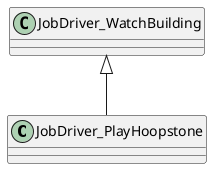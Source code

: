 @startuml
class JobDriver_PlayHoopstone {
}
JobDriver_WatchBuilding <|-- JobDriver_PlayHoopstone
@enduml
